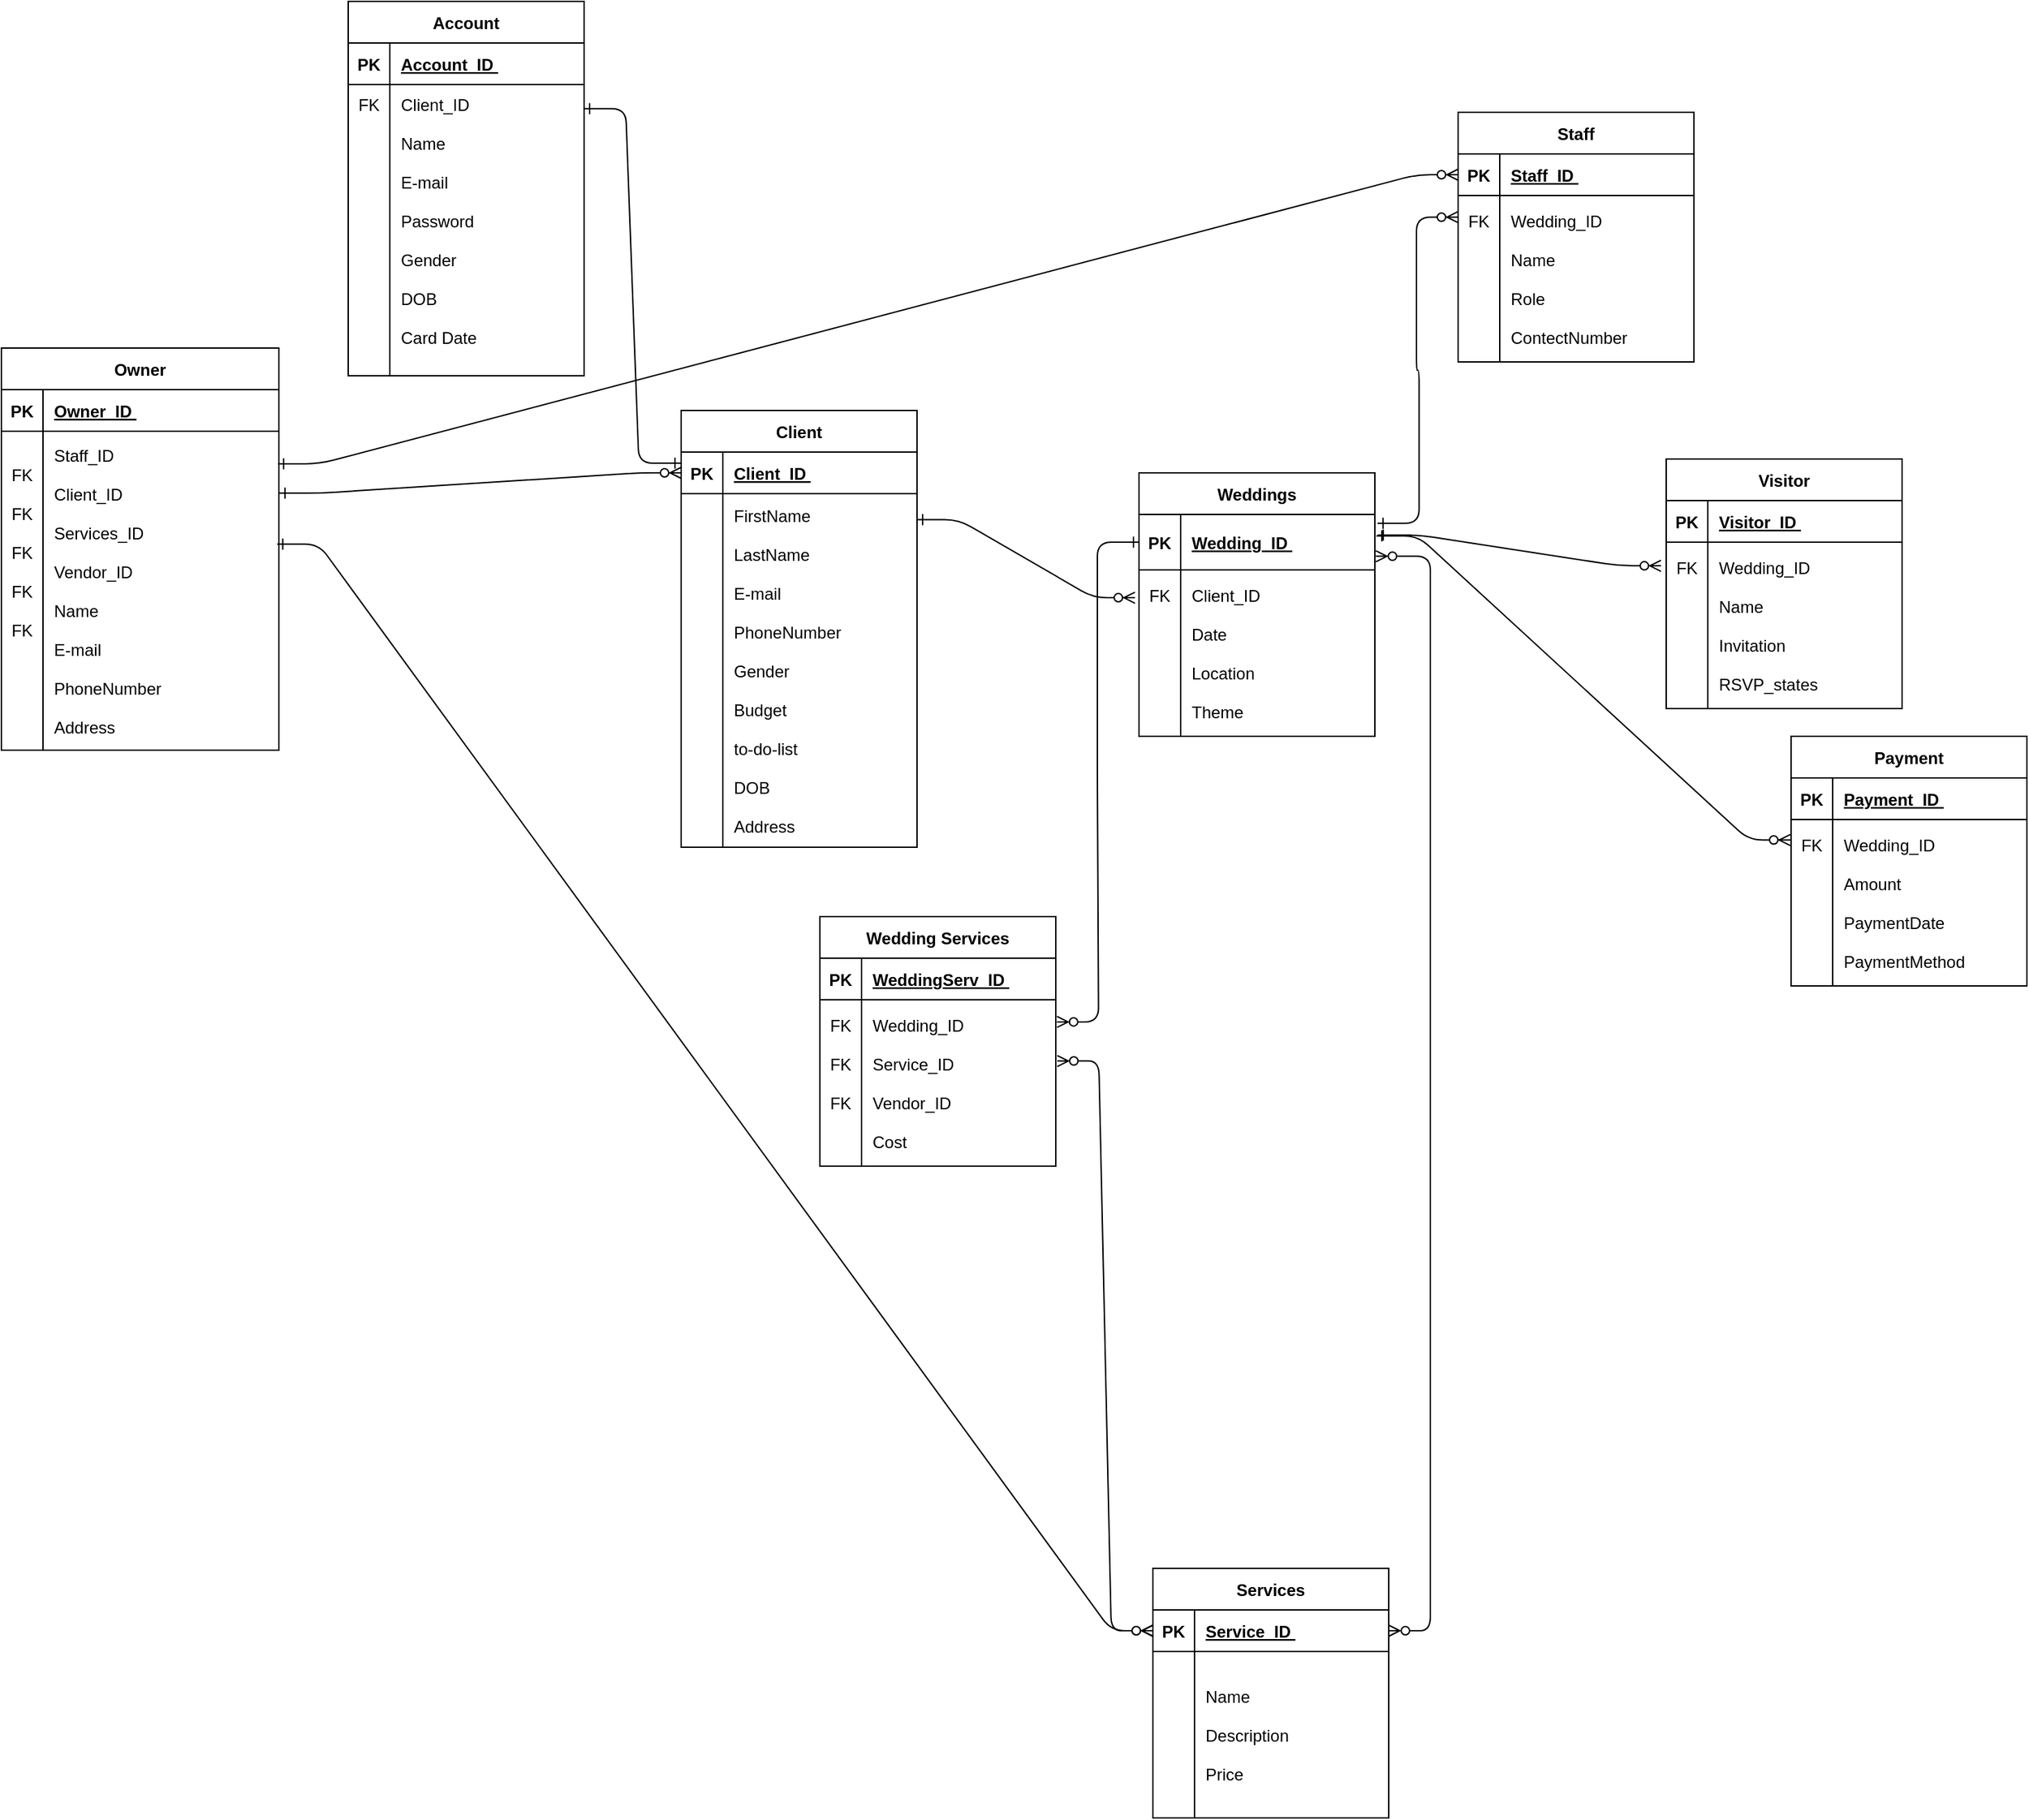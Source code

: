 <mxfile version="25.0.3">
  <diagram id="R2lEEEUBdFMjLlhIrx00" name="Page-1">
    <mxGraphModel dx="3326" dy="2634" grid="1" gridSize="10" guides="1" tooltips="1" connect="1" arrows="1" fold="1" page="1" pageScale="1" pageWidth="850" pageHeight="1100" math="0" shadow="0" extFonts="Permanent Marker^https://fonts.googleapis.com/css?family=Permanent+Marker">
      <root>
        <mxCell id="0" />
        <mxCell id="1" parent="0" />
        <mxCell id="C-vyLk0tnHw3VtMMgP7b-1" value="" style="edgeStyle=entityRelationEdgeStyle;endArrow=ERzeroToMany;startArrow=ERone;endFill=1;startFill=0;exitX=1;exitY=0.25;exitDx=0;exitDy=0;entryX=-0.017;entryY=0.167;entryDx=0;entryDy=0;entryPerimeter=0;" parent="1" source="C-vyLk0tnHw3VtMMgP7b-23" target="xcAoV5hGaQ7NXKiB8tn6-8" edge="1">
          <mxGeometry width="100" height="100" relative="1" as="geometry">
            <mxPoint x="-240" y="100" as="sourcePoint" />
            <mxPoint x="700" y="-60" as="targetPoint" />
            <Array as="points">
              <mxPoint x="370" y="110" />
              <mxPoint x="370" y="140" />
              <mxPoint x="710" y="10" />
              <mxPoint x="710" y="30" />
              <mxPoint x="710" y="35" />
              <mxPoint x="710" y="35" />
              <mxPoint x="380" y="140" />
            </Array>
          </mxGeometry>
        </mxCell>
        <mxCell id="C-vyLk0tnHw3VtMMgP7b-23" value="Client" style="shape=table;startSize=30;container=1;collapsible=1;childLayout=tableLayout;fixedRows=1;rowLines=0;fontStyle=1;align=center;resizeLast=1;" parent="1" vertex="1">
          <mxGeometry x="370" y="-125" width="170" height="315" as="geometry" />
        </mxCell>
        <mxCell id="C-vyLk0tnHw3VtMMgP7b-24" value="" style="shape=partialRectangle;collapsible=0;dropTarget=0;pointerEvents=0;fillColor=none;points=[[0,0.5],[1,0.5]];portConstraint=eastwest;top=0;left=0;right=0;bottom=1;" parent="C-vyLk0tnHw3VtMMgP7b-23" vertex="1">
          <mxGeometry y="30" width="170" height="30" as="geometry" />
        </mxCell>
        <mxCell id="C-vyLk0tnHw3VtMMgP7b-25" value="PK" style="shape=partialRectangle;overflow=hidden;connectable=0;fillColor=none;top=0;left=0;bottom=0;right=0;fontStyle=1;" parent="C-vyLk0tnHw3VtMMgP7b-24" vertex="1">
          <mxGeometry width="30" height="30" as="geometry">
            <mxRectangle width="30" height="30" as="alternateBounds" />
          </mxGeometry>
        </mxCell>
        <mxCell id="C-vyLk0tnHw3VtMMgP7b-26" value="Client_ID " style="shape=partialRectangle;overflow=hidden;connectable=0;fillColor=none;top=0;left=0;bottom=0;right=0;align=left;spacingLeft=6;fontStyle=5;" parent="C-vyLk0tnHw3VtMMgP7b-24" vertex="1">
          <mxGeometry x="30" width="140" height="30" as="geometry">
            <mxRectangle width="140" height="30" as="alternateBounds" />
          </mxGeometry>
        </mxCell>
        <mxCell id="C-vyLk0tnHw3VtMMgP7b-27" value="" style="shape=partialRectangle;collapsible=0;dropTarget=0;pointerEvents=0;fillColor=none;points=[[0,0.5],[1,0.5]];portConstraint=eastwest;top=0;left=0;right=0;bottom=0;" parent="C-vyLk0tnHw3VtMMgP7b-23" vertex="1">
          <mxGeometry y="60" width="170" height="255" as="geometry" />
        </mxCell>
        <mxCell id="C-vyLk0tnHw3VtMMgP7b-28" value="" style="shape=partialRectangle;overflow=hidden;connectable=0;fillColor=none;top=0;left=0;bottom=0;right=0;" parent="C-vyLk0tnHw3VtMMgP7b-27" vertex="1">
          <mxGeometry width="30" height="255" as="geometry">
            <mxRectangle width="30" height="255" as="alternateBounds" />
          </mxGeometry>
        </mxCell>
        <mxCell id="C-vyLk0tnHw3VtMMgP7b-29" value="FirstName &#xa;&#xa;LastName &#xa; &#xa;E-mail &#xa;&#xa;PhoneNumber&#xa;&#xa;Gender&#xa;&#xa;Budget&#xa;&#xa;to-do-list&#xa;&#xa;DOB&#xa;&#xa;Address" style="shape=partialRectangle;overflow=hidden;connectable=0;fillColor=none;top=0;left=0;bottom=0;right=0;align=left;spacingLeft=6;" parent="C-vyLk0tnHw3VtMMgP7b-27" vertex="1">
          <mxGeometry x="30" width="140" height="255" as="geometry">
            <mxRectangle width="140" height="255" as="alternateBounds" />
          </mxGeometry>
        </mxCell>
        <mxCell id="xcAoV5hGaQ7NXKiB8tn6-4" value="Weddings" style="shape=table;startSize=30;container=1;collapsible=1;childLayout=tableLayout;fixedRows=1;rowLines=0;fontStyle=1;align=center;resizeLast=1;" parent="1" vertex="1">
          <mxGeometry x="700" y="-80" width="170" height="190" as="geometry" />
        </mxCell>
        <mxCell id="xcAoV5hGaQ7NXKiB8tn6-5" value="" style="shape=partialRectangle;collapsible=0;dropTarget=0;pointerEvents=0;fillColor=none;points=[[0,0.5],[1,0.5]];portConstraint=eastwest;top=0;left=0;right=0;bottom=1;" parent="xcAoV5hGaQ7NXKiB8tn6-4" vertex="1">
          <mxGeometry y="30" width="170" height="40" as="geometry" />
        </mxCell>
        <mxCell id="xcAoV5hGaQ7NXKiB8tn6-6" value="PK" style="shape=partialRectangle;overflow=hidden;connectable=0;fillColor=none;top=0;left=0;bottom=0;right=0;fontStyle=1;" parent="xcAoV5hGaQ7NXKiB8tn6-5" vertex="1">
          <mxGeometry width="30" height="40" as="geometry">
            <mxRectangle width="30" height="40" as="alternateBounds" />
          </mxGeometry>
        </mxCell>
        <mxCell id="xcAoV5hGaQ7NXKiB8tn6-7" value="Wedding_ID " style="shape=partialRectangle;overflow=hidden;connectable=0;fillColor=none;top=0;left=0;bottom=0;right=0;align=left;spacingLeft=6;fontStyle=5;" parent="xcAoV5hGaQ7NXKiB8tn6-5" vertex="1">
          <mxGeometry x="30" width="140" height="40" as="geometry">
            <mxRectangle width="140" height="40" as="alternateBounds" />
          </mxGeometry>
        </mxCell>
        <mxCell id="xcAoV5hGaQ7NXKiB8tn6-8" value="" style="shape=partialRectangle;collapsible=0;dropTarget=0;pointerEvents=0;fillColor=none;points=[[0,0.5],[1,0.5]];portConstraint=eastwest;top=0;left=0;right=0;bottom=0;" parent="xcAoV5hGaQ7NXKiB8tn6-4" vertex="1">
          <mxGeometry y="70" width="170" height="120" as="geometry" />
        </mxCell>
        <mxCell id="xcAoV5hGaQ7NXKiB8tn6-9" value="FK&#xa;&#xa;&#xa;&#xa;&#xa;&#xa;" style="shape=partialRectangle;overflow=hidden;connectable=0;fillColor=none;top=0;left=0;bottom=0;right=0;" parent="xcAoV5hGaQ7NXKiB8tn6-8" vertex="1">
          <mxGeometry width="30" height="120" as="geometry">
            <mxRectangle width="30" height="120" as="alternateBounds" />
          </mxGeometry>
        </mxCell>
        <mxCell id="xcAoV5hGaQ7NXKiB8tn6-10" value="Client_ID&#xa;&#xa;Date&#xa;&#xa;Location&#xa;&#xa;Theme" style="shape=partialRectangle;overflow=hidden;connectable=0;fillColor=none;top=0;left=0;bottom=0;right=0;align=left;spacingLeft=6;" parent="xcAoV5hGaQ7NXKiB8tn6-8" vertex="1">
          <mxGeometry x="30" width="140" height="120" as="geometry">
            <mxRectangle width="140" height="120" as="alternateBounds" />
          </mxGeometry>
        </mxCell>
        <mxCell id="xcAoV5hGaQ7NXKiB8tn6-11" value="Services" style="shape=table;startSize=30;container=1;collapsible=1;childLayout=tableLayout;fixedRows=1;rowLines=0;fontStyle=1;align=center;resizeLast=1;" parent="1" vertex="1">
          <mxGeometry x="710" y="710" width="170" height="180" as="geometry" />
        </mxCell>
        <mxCell id="xcAoV5hGaQ7NXKiB8tn6-12" value="" style="shape=partialRectangle;collapsible=0;dropTarget=0;pointerEvents=0;fillColor=none;points=[[0,0.5],[1,0.5]];portConstraint=eastwest;top=0;left=0;right=0;bottom=1;" parent="xcAoV5hGaQ7NXKiB8tn6-11" vertex="1">
          <mxGeometry y="30" width="170" height="30" as="geometry" />
        </mxCell>
        <mxCell id="xcAoV5hGaQ7NXKiB8tn6-13" value="PK" style="shape=partialRectangle;overflow=hidden;connectable=0;fillColor=none;top=0;left=0;bottom=0;right=0;fontStyle=1;" parent="xcAoV5hGaQ7NXKiB8tn6-12" vertex="1">
          <mxGeometry width="30" height="30" as="geometry">
            <mxRectangle width="30" height="30" as="alternateBounds" />
          </mxGeometry>
        </mxCell>
        <mxCell id="xcAoV5hGaQ7NXKiB8tn6-14" value="Service_ID " style="shape=partialRectangle;overflow=hidden;connectable=0;fillColor=none;top=0;left=0;bottom=0;right=0;align=left;spacingLeft=6;fontStyle=5;" parent="xcAoV5hGaQ7NXKiB8tn6-12" vertex="1">
          <mxGeometry x="30" width="140" height="30" as="geometry">
            <mxRectangle width="140" height="30" as="alternateBounds" />
          </mxGeometry>
        </mxCell>
        <mxCell id="xcAoV5hGaQ7NXKiB8tn6-15" value="" style="shape=partialRectangle;collapsible=0;dropTarget=0;pointerEvents=0;fillColor=none;points=[[0,0.5],[1,0.5]];portConstraint=eastwest;top=0;left=0;right=0;bottom=0;" parent="xcAoV5hGaQ7NXKiB8tn6-11" vertex="1">
          <mxGeometry y="60" width="170" height="120" as="geometry" />
        </mxCell>
        <mxCell id="xcAoV5hGaQ7NXKiB8tn6-16" value="" style="shape=partialRectangle;overflow=hidden;connectable=0;fillColor=none;top=0;left=0;bottom=0;right=0;" parent="xcAoV5hGaQ7NXKiB8tn6-15" vertex="1">
          <mxGeometry width="30" height="120" as="geometry">
            <mxRectangle width="30" height="120" as="alternateBounds" />
          </mxGeometry>
        </mxCell>
        <mxCell id="xcAoV5hGaQ7NXKiB8tn6-17" value="Name&#xa;&#xa;Description&#xa;&#xa;Price" style="shape=partialRectangle;overflow=hidden;connectable=0;fillColor=none;top=0;left=0;bottom=0;right=0;align=left;spacingLeft=6;" parent="xcAoV5hGaQ7NXKiB8tn6-15" vertex="1">
          <mxGeometry x="30" width="140" height="120" as="geometry">
            <mxRectangle width="140" height="120" as="alternateBounds" />
          </mxGeometry>
        </mxCell>
        <mxCell id="xcAoV5hGaQ7NXKiB8tn6-18" value="" style="edgeStyle=entityRelationEdgeStyle;endArrow=ERzeroToMany;startArrow=ERzeroToMany;endFill=0;startFill=0;entryX=1.004;entryY=0.754;entryDx=0;entryDy=0;entryPerimeter=0;" parent="1" source="xcAoV5hGaQ7NXKiB8tn6-12" target="xcAoV5hGaQ7NXKiB8tn6-5" edge="1">
          <mxGeometry width="100" height="100" relative="1" as="geometry">
            <mxPoint x="230" y="45" as="sourcePoint" />
            <mxPoint x="960" y="20" as="targetPoint" />
            <Array as="points">
              <mxPoint x="380" y="120" />
              <mxPoint x="330" y="170" />
              <mxPoint x="650" y="90" />
              <mxPoint x="380" y="150" />
              <mxPoint x="390" y="150" />
            </Array>
          </mxGeometry>
        </mxCell>
        <mxCell id="xcAoV5hGaQ7NXKiB8tn6-27" value="Wedding Services" style="shape=table;startSize=30;container=1;collapsible=1;childLayout=tableLayout;fixedRows=1;rowLines=0;fontStyle=1;align=center;resizeLast=1;" parent="1" vertex="1">
          <mxGeometry x="470" y="240" width="170" height="180" as="geometry" />
        </mxCell>
        <mxCell id="xcAoV5hGaQ7NXKiB8tn6-28" value="" style="shape=partialRectangle;collapsible=0;dropTarget=0;pointerEvents=0;fillColor=none;points=[[0,0.5],[1,0.5]];portConstraint=eastwest;top=0;left=0;right=0;bottom=1;" parent="xcAoV5hGaQ7NXKiB8tn6-27" vertex="1">
          <mxGeometry y="30" width="170" height="30" as="geometry" />
        </mxCell>
        <mxCell id="xcAoV5hGaQ7NXKiB8tn6-29" value="PK" style="shape=partialRectangle;overflow=hidden;connectable=0;fillColor=none;top=0;left=0;bottom=0;right=0;fontStyle=1;" parent="xcAoV5hGaQ7NXKiB8tn6-28" vertex="1">
          <mxGeometry width="30" height="30" as="geometry">
            <mxRectangle width="30" height="30" as="alternateBounds" />
          </mxGeometry>
        </mxCell>
        <mxCell id="xcAoV5hGaQ7NXKiB8tn6-30" value="WeddingServ_ID " style="shape=partialRectangle;overflow=hidden;connectable=0;fillColor=none;top=0;left=0;bottom=0;right=0;align=left;spacingLeft=6;fontStyle=5;" parent="xcAoV5hGaQ7NXKiB8tn6-28" vertex="1">
          <mxGeometry x="30" width="140" height="30" as="geometry">
            <mxRectangle width="140" height="30" as="alternateBounds" />
          </mxGeometry>
        </mxCell>
        <mxCell id="xcAoV5hGaQ7NXKiB8tn6-31" value="" style="shape=partialRectangle;collapsible=0;dropTarget=0;pointerEvents=0;fillColor=none;points=[[0,0.5],[1,0.5]];portConstraint=eastwest;top=0;left=0;right=0;bottom=0;" parent="xcAoV5hGaQ7NXKiB8tn6-27" vertex="1">
          <mxGeometry y="60" width="170" height="120" as="geometry" />
        </mxCell>
        <mxCell id="xcAoV5hGaQ7NXKiB8tn6-32" value="FK&#xa;&#xa;FK&#xa;&#xa;FK&#xa;&#xa;" style="shape=partialRectangle;overflow=hidden;connectable=0;fillColor=none;top=0;left=0;bottom=0;right=0;" parent="xcAoV5hGaQ7NXKiB8tn6-31" vertex="1">
          <mxGeometry width="30" height="120" as="geometry">
            <mxRectangle width="30" height="120" as="alternateBounds" />
          </mxGeometry>
        </mxCell>
        <mxCell id="xcAoV5hGaQ7NXKiB8tn6-33" value="Wedding_ID&#xa;&#xa;Service_ID&#xa;&#xa;Vendor_ID&#xa;&#xa;Cost" style="shape=partialRectangle;overflow=hidden;connectable=0;fillColor=none;top=0;left=0;bottom=0;right=0;align=left;spacingLeft=6;" parent="xcAoV5hGaQ7NXKiB8tn6-31" vertex="1">
          <mxGeometry x="30" width="140" height="120" as="geometry">
            <mxRectangle width="140" height="120" as="alternateBounds" />
          </mxGeometry>
        </mxCell>
        <mxCell id="xcAoV5hGaQ7NXKiB8tn6-37" value="" style="edgeStyle=entityRelationEdgeStyle;endArrow=ERzeroToMany;startArrow=ERone;endFill=1;startFill=0;exitX=0;exitY=0.5;exitDx=0;exitDy=0;entryX=1.005;entryY=0.133;entryDx=0;entryDy=0;entryPerimeter=0;" parent="1" source="xcAoV5hGaQ7NXKiB8tn6-5" target="xcAoV5hGaQ7NXKiB8tn6-31" edge="1">
          <mxGeometry width="100" height="100" relative="1" as="geometry">
            <mxPoint x="230" y="45" as="sourcePoint" />
            <mxPoint x="737" y="45" as="targetPoint" />
            <Array as="points">
              <mxPoint x="380" y="120" />
              <mxPoint x="380" y="150" />
              <mxPoint x="510" y="200" />
              <mxPoint x="390" y="150" />
            </Array>
          </mxGeometry>
        </mxCell>
        <mxCell id="xcAoV5hGaQ7NXKiB8tn6-38" value="" style="edgeStyle=entityRelationEdgeStyle;endArrow=ERzeroToMany;startArrow=ERzeroToMany;endFill=0;startFill=0;entryX=1.006;entryY=0.368;entryDx=0;entryDy=0;exitX=0;exitY=0.5;exitDx=0;exitDy=0;entryPerimeter=0;" parent="1" source="xcAoV5hGaQ7NXKiB8tn6-12" target="xcAoV5hGaQ7NXKiB8tn6-31" edge="1">
          <mxGeometry width="100" height="100" relative="1" as="geometry">
            <mxPoint x="750" y="455" as="sourcePoint" />
            <mxPoint x="410" y="455" as="targetPoint" />
            <Array as="points">
              <mxPoint x="400" y="140" />
              <mxPoint x="350" y="190" />
              <mxPoint x="670" y="110" />
              <mxPoint x="400" y="170" />
              <mxPoint x="410" y="170" />
            </Array>
          </mxGeometry>
        </mxCell>
        <mxCell id="xcAoV5hGaQ7NXKiB8tn6-47" value="" style="edgeStyle=entityRelationEdgeStyle;endArrow=ERzeroToMany;startArrow=ERone;endFill=1;startFill=0;entryX=-0.022;entryY=0.142;entryDx=0;entryDy=0;entryPerimeter=0;exitX=1.012;exitY=0.371;exitDx=0;exitDy=0;exitPerimeter=0;" parent="1" source="xcAoV5hGaQ7NXKiB8tn6-5" target="xcAoV5hGaQ7NXKiB8tn6-44" edge="1">
          <mxGeometry width="100" height="100" relative="1" as="geometry">
            <mxPoint x="899" y="35" as="sourcePoint" />
            <mxPoint x="681" y="276" as="targetPoint" />
            <Array as="points">
              <mxPoint x="390" y="130" />
              <mxPoint x="390" y="160" />
              <mxPoint x="520" y="210" />
              <mxPoint x="400" y="160" />
            </Array>
          </mxGeometry>
        </mxCell>
        <mxCell id="xcAoV5hGaQ7NXKiB8tn6-40" value="Visitor" style="shape=table;startSize=30;container=1;collapsible=1;childLayout=tableLayout;fixedRows=1;rowLines=0;fontStyle=1;align=center;resizeLast=1;" parent="1" vertex="1">
          <mxGeometry x="1080" y="-90" width="170" height="180" as="geometry" />
        </mxCell>
        <mxCell id="xcAoV5hGaQ7NXKiB8tn6-41" value="" style="shape=partialRectangle;collapsible=0;dropTarget=0;pointerEvents=0;fillColor=none;points=[[0,0.5],[1,0.5]];portConstraint=eastwest;top=0;left=0;right=0;bottom=1;" parent="xcAoV5hGaQ7NXKiB8tn6-40" vertex="1">
          <mxGeometry y="30" width="170" height="30" as="geometry" />
        </mxCell>
        <mxCell id="xcAoV5hGaQ7NXKiB8tn6-42" value="PK" style="shape=partialRectangle;overflow=hidden;connectable=0;fillColor=none;top=0;left=0;bottom=0;right=0;fontStyle=1;" parent="xcAoV5hGaQ7NXKiB8tn6-41" vertex="1">
          <mxGeometry width="30" height="30" as="geometry">
            <mxRectangle width="30" height="30" as="alternateBounds" />
          </mxGeometry>
        </mxCell>
        <mxCell id="xcAoV5hGaQ7NXKiB8tn6-43" value="Visitor_ID " style="shape=partialRectangle;overflow=hidden;connectable=0;fillColor=none;top=0;left=0;bottom=0;right=0;align=left;spacingLeft=6;fontStyle=5;" parent="xcAoV5hGaQ7NXKiB8tn6-41" vertex="1">
          <mxGeometry x="30" width="140" height="30" as="geometry">
            <mxRectangle width="140" height="30" as="alternateBounds" />
          </mxGeometry>
        </mxCell>
        <mxCell id="xcAoV5hGaQ7NXKiB8tn6-44" value="" style="shape=partialRectangle;collapsible=0;dropTarget=0;pointerEvents=0;fillColor=none;points=[[0,0.5],[1,0.5]];portConstraint=eastwest;top=0;left=0;right=0;bottom=0;" parent="xcAoV5hGaQ7NXKiB8tn6-40" vertex="1">
          <mxGeometry y="60" width="170" height="120" as="geometry" />
        </mxCell>
        <mxCell id="xcAoV5hGaQ7NXKiB8tn6-45" value="FK&#xa;&#xa;&#xa;&#xa;&#xa;&#xa;" style="shape=partialRectangle;overflow=hidden;connectable=0;fillColor=none;top=0;left=0;bottom=0;right=0;" parent="xcAoV5hGaQ7NXKiB8tn6-44" vertex="1">
          <mxGeometry width="30" height="120" as="geometry">
            <mxRectangle width="30" height="120" as="alternateBounds" />
          </mxGeometry>
        </mxCell>
        <mxCell id="xcAoV5hGaQ7NXKiB8tn6-46" value="Wedding_ID&#xa;&#xa;Name&#xa;&#xa;Invitation &#xa;&#xa;RSVP_states" style="shape=partialRectangle;overflow=hidden;connectable=0;fillColor=none;top=0;left=0;bottom=0;right=0;align=left;spacingLeft=6;" parent="xcAoV5hGaQ7NXKiB8tn6-44" vertex="1">
          <mxGeometry x="30" width="140" height="120" as="geometry">
            <mxRectangle width="140" height="120" as="alternateBounds" />
          </mxGeometry>
        </mxCell>
        <mxCell id="xcAoV5hGaQ7NXKiB8tn6-63" value="Payment" style="shape=table;startSize=30;container=1;collapsible=1;childLayout=tableLayout;fixedRows=1;rowLines=0;fontStyle=1;align=center;resizeLast=1;" parent="1" vertex="1">
          <mxGeometry x="1170" y="110" width="170" height="180" as="geometry" />
        </mxCell>
        <mxCell id="xcAoV5hGaQ7NXKiB8tn6-64" value="" style="shape=partialRectangle;collapsible=0;dropTarget=0;pointerEvents=0;fillColor=none;points=[[0,0.5],[1,0.5]];portConstraint=eastwest;top=0;left=0;right=0;bottom=1;" parent="xcAoV5hGaQ7NXKiB8tn6-63" vertex="1">
          <mxGeometry y="30" width="170" height="30" as="geometry" />
        </mxCell>
        <mxCell id="xcAoV5hGaQ7NXKiB8tn6-65" value="PK" style="shape=partialRectangle;overflow=hidden;connectable=0;fillColor=none;top=0;left=0;bottom=0;right=0;fontStyle=1;" parent="xcAoV5hGaQ7NXKiB8tn6-64" vertex="1">
          <mxGeometry width="30" height="30" as="geometry">
            <mxRectangle width="30" height="30" as="alternateBounds" />
          </mxGeometry>
        </mxCell>
        <mxCell id="xcAoV5hGaQ7NXKiB8tn6-66" value="Payment_ID " style="shape=partialRectangle;overflow=hidden;connectable=0;fillColor=none;top=0;left=0;bottom=0;right=0;align=left;spacingLeft=6;fontStyle=5;" parent="xcAoV5hGaQ7NXKiB8tn6-64" vertex="1">
          <mxGeometry x="30" width="140" height="30" as="geometry">
            <mxRectangle width="140" height="30" as="alternateBounds" />
          </mxGeometry>
        </mxCell>
        <mxCell id="xcAoV5hGaQ7NXKiB8tn6-67" value="" style="shape=partialRectangle;collapsible=0;dropTarget=0;pointerEvents=0;fillColor=none;points=[[0,0.5],[1,0.5]];portConstraint=eastwest;top=0;left=0;right=0;bottom=0;" parent="xcAoV5hGaQ7NXKiB8tn6-63" vertex="1">
          <mxGeometry y="60" width="170" height="120" as="geometry" />
        </mxCell>
        <mxCell id="xcAoV5hGaQ7NXKiB8tn6-68" value="FK&#xa;&#xa;&#xa;&#xa;&#xa;&#xa;" style="shape=partialRectangle;overflow=hidden;connectable=0;fillColor=none;top=0;left=0;bottom=0;right=0;" parent="xcAoV5hGaQ7NXKiB8tn6-67" vertex="1">
          <mxGeometry width="30" height="120" as="geometry">
            <mxRectangle width="30" height="120" as="alternateBounds" />
          </mxGeometry>
        </mxCell>
        <mxCell id="xcAoV5hGaQ7NXKiB8tn6-69" value="Wedding_ID&#xa;&#xa;Amount&#xa;&#xa;PaymentDate&#xa;&#xa;PaymentMethod" style="shape=partialRectangle;overflow=hidden;connectable=0;fillColor=none;top=0;left=0;bottom=0;right=0;align=left;spacingLeft=6;" parent="xcAoV5hGaQ7NXKiB8tn6-67" vertex="1">
          <mxGeometry x="30" width="140" height="120" as="geometry">
            <mxRectangle width="140" height="120" as="alternateBounds" />
          </mxGeometry>
        </mxCell>
        <mxCell id="xcAoV5hGaQ7NXKiB8tn6-77" value="" style="edgeStyle=entityRelationEdgeStyle;endArrow=ERzeroToMany;startArrow=ERone;endFill=1;startFill=0;exitX=1.011;exitY=0.159;exitDx=0;exitDy=0;exitPerimeter=0;entryX=0;entryY=0.13;entryDx=0;entryDy=0;entryPerimeter=0;" parent="1" source="xcAoV5hGaQ7NXKiB8tn6-5" target="xcAoV5hGaQ7NXKiB8tn6-74" edge="1">
          <mxGeometry width="100" height="100" relative="1" as="geometry">
            <mxPoint x="900" y="30" as="sourcePoint" />
            <mxPoint x="1040" y="-200" as="targetPoint" />
            <Array as="points">
              <mxPoint x="400" y="140" />
              <mxPoint x="400" y="170" />
              <mxPoint x="530" y="220" />
              <mxPoint x="410" y="170" />
            </Array>
          </mxGeometry>
        </mxCell>
        <mxCell id="xcAoV5hGaQ7NXKiB8tn6-78" value="" style="edgeStyle=entityRelationEdgeStyle;endArrow=ERzeroToMany;startArrow=ERone;endFill=1;startFill=0;exitX=1.006;exitY=0.386;exitDx=0;exitDy=0;exitPerimeter=0;entryX=-0.003;entryY=0.123;entryDx=0;entryDy=0;entryPerimeter=0;" parent="1" source="xcAoV5hGaQ7NXKiB8tn6-5" target="xcAoV5hGaQ7NXKiB8tn6-67" edge="1">
          <mxGeometry width="100" height="100" relative="1" as="geometry">
            <mxPoint x="912" y="45" as="sourcePoint" />
            <mxPoint x="970" y="-214" as="targetPoint" />
            <Array as="points">
              <mxPoint x="410" y="150" />
              <mxPoint x="410" y="180" />
              <mxPoint x="540" y="230" />
              <mxPoint x="420" y="180" />
            </Array>
          </mxGeometry>
        </mxCell>
        <mxCell id="8Gez8ZrXj4pRS_VB8S2P-1" value="Owner" style="shape=table;startSize=30;container=1;collapsible=1;childLayout=tableLayout;fixedRows=1;rowLines=0;fontStyle=1;align=center;resizeLast=1;" parent="1" vertex="1">
          <mxGeometry x="-120" y="-170" width="200" height="290" as="geometry" />
        </mxCell>
        <mxCell id="8Gez8ZrXj4pRS_VB8S2P-2" value="" style="shape=partialRectangle;collapsible=0;dropTarget=0;pointerEvents=0;fillColor=none;points=[[0,0.5],[1,0.5]];portConstraint=eastwest;top=0;left=0;right=0;bottom=1;" parent="8Gez8ZrXj4pRS_VB8S2P-1" vertex="1">
          <mxGeometry y="30" width="200" height="30" as="geometry" />
        </mxCell>
        <mxCell id="8Gez8ZrXj4pRS_VB8S2P-3" value="PK" style="shape=partialRectangle;overflow=hidden;connectable=0;fillColor=none;top=0;left=0;bottom=0;right=0;fontStyle=1;" parent="8Gez8ZrXj4pRS_VB8S2P-2" vertex="1">
          <mxGeometry width="30" height="30" as="geometry">
            <mxRectangle width="30" height="30" as="alternateBounds" />
          </mxGeometry>
        </mxCell>
        <mxCell id="8Gez8ZrXj4pRS_VB8S2P-4" value="Owner_ID " style="shape=partialRectangle;overflow=hidden;connectable=0;fillColor=none;top=0;left=0;bottom=0;right=0;align=left;spacingLeft=6;fontStyle=5;" parent="8Gez8ZrXj4pRS_VB8S2P-2" vertex="1">
          <mxGeometry x="30" width="170" height="30" as="geometry">
            <mxRectangle width="170" height="30" as="alternateBounds" />
          </mxGeometry>
        </mxCell>
        <mxCell id="8Gez8ZrXj4pRS_VB8S2P-5" value="" style="shape=partialRectangle;collapsible=0;dropTarget=0;pointerEvents=0;fillColor=none;points=[[0,0.5],[1,0.5]];portConstraint=eastwest;top=0;left=0;right=0;bottom=0;" parent="8Gez8ZrXj4pRS_VB8S2P-1" vertex="1">
          <mxGeometry y="60" width="200" height="230" as="geometry" />
        </mxCell>
        <mxCell id="8Gez8ZrXj4pRS_VB8S2P-6" value="FK&#xa;&#xa;FK&#xa;&#xa;FK&#xa;&#xa;FK&#xa;&#xa;FK&#xa;&#xa;&#xa;&#xa;" style="shape=partialRectangle;overflow=hidden;connectable=0;fillColor=none;top=0;left=0;bottom=0;right=0;" parent="8Gez8ZrXj4pRS_VB8S2P-5" vertex="1">
          <mxGeometry width="30" height="230" as="geometry">
            <mxRectangle width="30" height="230" as="alternateBounds" />
          </mxGeometry>
        </mxCell>
        <mxCell id="8Gez8ZrXj4pRS_VB8S2P-7" value="Staff_ID&#xa;&#xa;Client_ID&#xa;&#xa;Services_ID&#xa;&#xa;Vendor_ID &#xa;&#xa;Name&#xa;&#xa;E-mail&#xa;&#xa;PhoneNumber&#xa;&#xa;Address" style="shape=partialRectangle;overflow=hidden;connectable=0;fillColor=none;top=0;left=0;bottom=0;right=0;align=left;spacingLeft=6;" parent="8Gez8ZrXj4pRS_VB8S2P-5" vertex="1">
          <mxGeometry x="30" width="170" height="230" as="geometry">
            <mxRectangle width="170" height="230" as="alternateBounds" />
          </mxGeometry>
        </mxCell>
        <mxCell id="8Gez8ZrXj4pRS_VB8S2P-8" value="" style="edgeStyle=entityRelationEdgeStyle;endArrow=ERzeroToMany;startArrow=ERone;endFill=1;startFill=0;entryX=0;entryY=0.5;entryDx=0;entryDy=0;exitX=1.002;exitY=0.194;exitDx=0;exitDy=0;exitPerimeter=0;" parent="1" source="8Gez8ZrXj4pRS_VB8S2P-5" target="C-vyLk0tnHw3VtMMgP7b-24" edge="1">
          <mxGeometry width="100" height="100" relative="1" as="geometry">
            <mxPoint x="50" y="-28" as="sourcePoint" />
            <mxPoint x="740" y="53" as="targetPoint" />
            <Array as="points">
              <mxPoint x="380" y="120" />
              <mxPoint x="610" y="50" />
              <mxPoint x="390" y="-30" />
              <mxPoint x="380" y="150" />
              <mxPoint x="720" y="20" />
              <mxPoint x="720" y="40" />
              <mxPoint x="720" y="45" />
              <mxPoint x="720" y="45" />
              <mxPoint x="390" y="150" />
            </Array>
          </mxGeometry>
        </mxCell>
        <mxCell id="8Gez8ZrXj4pRS_VB8S2P-10" value="" style="edgeStyle=entityRelationEdgeStyle;endArrow=ERzeroToMany;startArrow=ERone;endFill=1;startFill=0;entryX=0;entryY=0.5;entryDx=0;entryDy=0;exitX=0.994;exitY=0.354;exitDx=0;exitDy=0;exitPerimeter=0;" parent="1" source="8Gez8ZrXj4pRS_VB8S2P-5" target="xcAoV5hGaQ7NXKiB8tn6-12" edge="1">
          <mxGeometry width="100" height="100" relative="1" as="geometry">
            <mxPoint x="60" y="9" as="sourcePoint" />
            <mxPoint x="150" y="415" as="targetPoint" />
            <Array as="points">
              <mxPoint x="400" y="140" />
              <mxPoint x="630" y="70" />
              <mxPoint x="410" y="-10" />
              <mxPoint x="400" y="170" />
              <mxPoint x="740" y="40" />
              <mxPoint x="740" y="60" />
              <mxPoint x="740" y="65" />
              <mxPoint x="740" y="65" />
              <mxPoint x="410" y="170" />
            </Array>
          </mxGeometry>
        </mxCell>
        <mxCell id="8Gez8ZrXj4pRS_VB8S2P-11" value="" style="edgeStyle=entityRelationEdgeStyle;endArrow=ERzeroToMany;startArrow=ERone;endFill=1;startFill=0;entryX=0;entryY=0.5;entryDx=0;entryDy=0;exitX=0.997;exitY=0.102;exitDx=0;exitDy=0;exitPerimeter=0;" parent="1" source="8Gez8ZrXj4pRS_VB8S2P-5" target="xcAoV5hGaQ7NXKiB8tn6-71" edge="1">
          <mxGeometry width="100" height="100" relative="1" as="geometry">
            <mxPoint x="60" y="-18" as="sourcePoint" />
            <mxPoint x="390" y="-175" as="targetPoint" />
            <Array as="points">
              <mxPoint x="390" y="130" />
              <mxPoint x="460" y="-390" />
              <mxPoint x="460" y="-440" />
              <mxPoint x="390" y="-360" />
              <mxPoint x="620" y="60" />
              <mxPoint x="400" y="-20" />
              <mxPoint x="390" y="160" />
              <mxPoint x="730" y="30" />
              <mxPoint x="730" y="50" />
              <mxPoint x="730" y="55" />
              <mxPoint x="730" y="55" />
              <mxPoint x="400" y="160" />
            </Array>
          </mxGeometry>
        </mxCell>
        <mxCell id="xcAoV5hGaQ7NXKiB8tn6-70" value="Staff" style="shape=table;startSize=30;container=1;collapsible=1;childLayout=tableLayout;fixedRows=1;rowLines=0;fontStyle=1;align=center;resizeLast=1;" parent="1" vertex="1">
          <mxGeometry x="930" y="-340" width="170" height="180" as="geometry" />
        </mxCell>
        <mxCell id="xcAoV5hGaQ7NXKiB8tn6-71" value="" style="shape=partialRectangle;collapsible=0;dropTarget=0;pointerEvents=0;fillColor=none;points=[[0,0.5],[1,0.5]];portConstraint=eastwest;top=0;left=0;right=0;bottom=1;" parent="xcAoV5hGaQ7NXKiB8tn6-70" vertex="1">
          <mxGeometry y="30" width="170" height="30" as="geometry" />
        </mxCell>
        <mxCell id="xcAoV5hGaQ7NXKiB8tn6-72" value="PK" style="shape=partialRectangle;overflow=hidden;connectable=0;fillColor=none;top=0;left=0;bottom=0;right=0;fontStyle=1;" parent="xcAoV5hGaQ7NXKiB8tn6-71" vertex="1">
          <mxGeometry width="30" height="30" as="geometry">
            <mxRectangle width="30" height="30" as="alternateBounds" />
          </mxGeometry>
        </mxCell>
        <mxCell id="xcAoV5hGaQ7NXKiB8tn6-73" value="Staff_ID " style="shape=partialRectangle;overflow=hidden;connectable=0;fillColor=none;top=0;left=0;bottom=0;right=0;align=left;spacingLeft=6;fontStyle=5;" parent="xcAoV5hGaQ7NXKiB8tn6-71" vertex="1">
          <mxGeometry x="30" width="140" height="30" as="geometry">
            <mxRectangle width="140" height="30" as="alternateBounds" />
          </mxGeometry>
        </mxCell>
        <mxCell id="xcAoV5hGaQ7NXKiB8tn6-74" value="" style="shape=partialRectangle;collapsible=0;dropTarget=0;pointerEvents=0;fillColor=none;points=[[0,0.5],[1,0.5]];portConstraint=eastwest;top=0;left=0;right=0;bottom=0;" parent="xcAoV5hGaQ7NXKiB8tn6-70" vertex="1">
          <mxGeometry y="60" width="170" height="120" as="geometry" />
        </mxCell>
        <mxCell id="xcAoV5hGaQ7NXKiB8tn6-75" value="FK&#xa;&#xa;&#xa;&#xa;&#xa;&#xa;" style="shape=partialRectangle;overflow=hidden;connectable=0;fillColor=none;top=0;left=0;bottom=0;right=0;" parent="xcAoV5hGaQ7NXKiB8tn6-74" vertex="1">
          <mxGeometry width="30" height="120" as="geometry">
            <mxRectangle width="30" height="120" as="alternateBounds" />
          </mxGeometry>
        </mxCell>
        <mxCell id="xcAoV5hGaQ7NXKiB8tn6-76" value="Wedding_ID&#xa;&#xa;Name&#xa;&#xa;Role&#xa;&#xa;ContectNumber" style="shape=partialRectangle;overflow=hidden;connectable=0;fillColor=none;top=0;left=0;bottom=0;right=0;align=left;spacingLeft=6;" parent="xcAoV5hGaQ7NXKiB8tn6-74" vertex="1">
          <mxGeometry x="30" width="140" height="120" as="geometry">
            <mxRectangle width="140" height="120" as="alternateBounds" />
          </mxGeometry>
        </mxCell>
        <mxCell id="XK4CZfwIfIyUtf0iL9y8-1" value="Account" style="shape=table;startSize=30;container=1;collapsible=1;childLayout=tableLayout;fixedRows=1;rowLines=0;fontStyle=1;align=center;resizeLast=1;" parent="1" vertex="1">
          <mxGeometry x="130" y="-420" width="170" height="270" as="geometry" />
        </mxCell>
        <mxCell id="XK4CZfwIfIyUtf0iL9y8-2" value="" style="shape=partialRectangle;collapsible=0;dropTarget=0;pointerEvents=0;fillColor=none;points=[[0,0.5],[1,0.5]];portConstraint=eastwest;top=0;left=0;right=0;bottom=1;" parent="XK4CZfwIfIyUtf0iL9y8-1" vertex="1">
          <mxGeometry y="30" width="170" height="30" as="geometry" />
        </mxCell>
        <mxCell id="XK4CZfwIfIyUtf0iL9y8-3" value="PK" style="shape=partialRectangle;overflow=hidden;connectable=0;fillColor=none;top=0;left=0;bottom=0;right=0;fontStyle=1;" parent="XK4CZfwIfIyUtf0iL9y8-2" vertex="1">
          <mxGeometry width="30" height="30" as="geometry">
            <mxRectangle width="30" height="30" as="alternateBounds" />
          </mxGeometry>
        </mxCell>
        <mxCell id="XK4CZfwIfIyUtf0iL9y8-4" value="Account_ID " style="shape=partialRectangle;overflow=hidden;connectable=0;fillColor=none;top=0;left=0;bottom=0;right=0;align=left;spacingLeft=6;fontStyle=5;" parent="XK4CZfwIfIyUtf0iL9y8-2" vertex="1">
          <mxGeometry x="30" width="140" height="30" as="geometry">
            <mxRectangle width="140" height="30" as="alternateBounds" />
          </mxGeometry>
        </mxCell>
        <mxCell id="XK4CZfwIfIyUtf0iL9y8-5" value="" style="shape=partialRectangle;collapsible=0;dropTarget=0;pointerEvents=0;fillColor=none;points=[[0,0.5],[1,0.5]];portConstraint=eastwest;top=0;left=0;right=0;bottom=0;" parent="XK4CZfwIfIyUtf0iL9y8-1" vertex="1">
          <mxGeometry y="60" width="170" height="210" as="geometry" />
        </mxCell>
        <mxCell id="XK4CZfwIfIyUtf0iL9y8-6" value="FK&#xa;&#xa;&#xa;&#xa;&#xa;&#xa;&#xa;&#xa;&#xa;&#xa;&#xa;&#xa;&#xa;" style="shape=partialRectangle;overflow=hidden;connectable=0;fillColor=none;top=0;left=0;bottom=0;right=0;" parent="XK4CZfwIfIyUtf0iL9y8-5" vertex="1">
          <mxGeometry width="30" height="210" as="geometry">
            <mxRectangle width="30" height="210" as="alternateBounds" />
          </mxGeometry>
        </mxCell>
        <mxCell id="XK4CZfwIfIyUtf0iL9y8-7" value="Client_ID&#xa;&#xa;Name &#xa; &#xa;E-mail &#xa;&#xa;Password&#xa;&#xa;Gender&#xa;&#xa;DOB&#xa;&#xa;Card Date&#xa;" style="shape=partialRectangle;overflow=hidden;connectable=0;fillColor=none;top=0;left=0;bottom=0;right=0;align=left;spacingLeft=6;" parent="XK4CZfwIfIyUtf0iL9y8-5" vertex="1">
          <mxGeometry x="30" width="140" height="210" as="geometry">
            <mxRectangle width="140" height="210" as="alternateBounds" />
          </mxGeometry>
        </mxCell>
        <mxCell id="XK4CZfwIfIyUtf0iL9y8-8" value="" style="edgeStyle=entityRelationEdgeStyle;endArrow=ERone;startArrow=ERone;endFill=0;startFill=0;exitX=1;exitY=0.083;exitDx=0;exitDy=0;exitPerimeter=0;entryX=-0.003;entryY=0.267;entryDx=0;entryDy=0;entryPerimeter=0;" parent="1" source="XK4CZfwIfIyUtf0iL9y8-5" target="C-vyLk0tnHw3VtMMgP7b-24" edge="1">
          <mxGeometry width="100" height="100" relative="1" as="geometry">
            <mxPoint x="550" y="-36" as="sourcePoint" />
            <mxPoint x="510" y="-310" as="targetPoint" />
            <Array as="points">
              <mxPoint x="380" y="120" />
              <mxPoint x="390" y="-200" />
              <mxPoint x="510" y="-290" />
              <mxPoint x="540" y="-260" />
              <mxPoint x="380" y="150" />
              <mxPoint x="720" y="20" />
              <mxPoint x="720" y="40" />
              <mxPoint x="720" y="45" />
              <mxPoint x="720" y="45" />
              <mxPoint x="390" y="150" />
            </Array>
          </mxGeometry>
        </mxCell>
      </root>
    </mxGraphModel>
  </diagram>
</mxfile>
